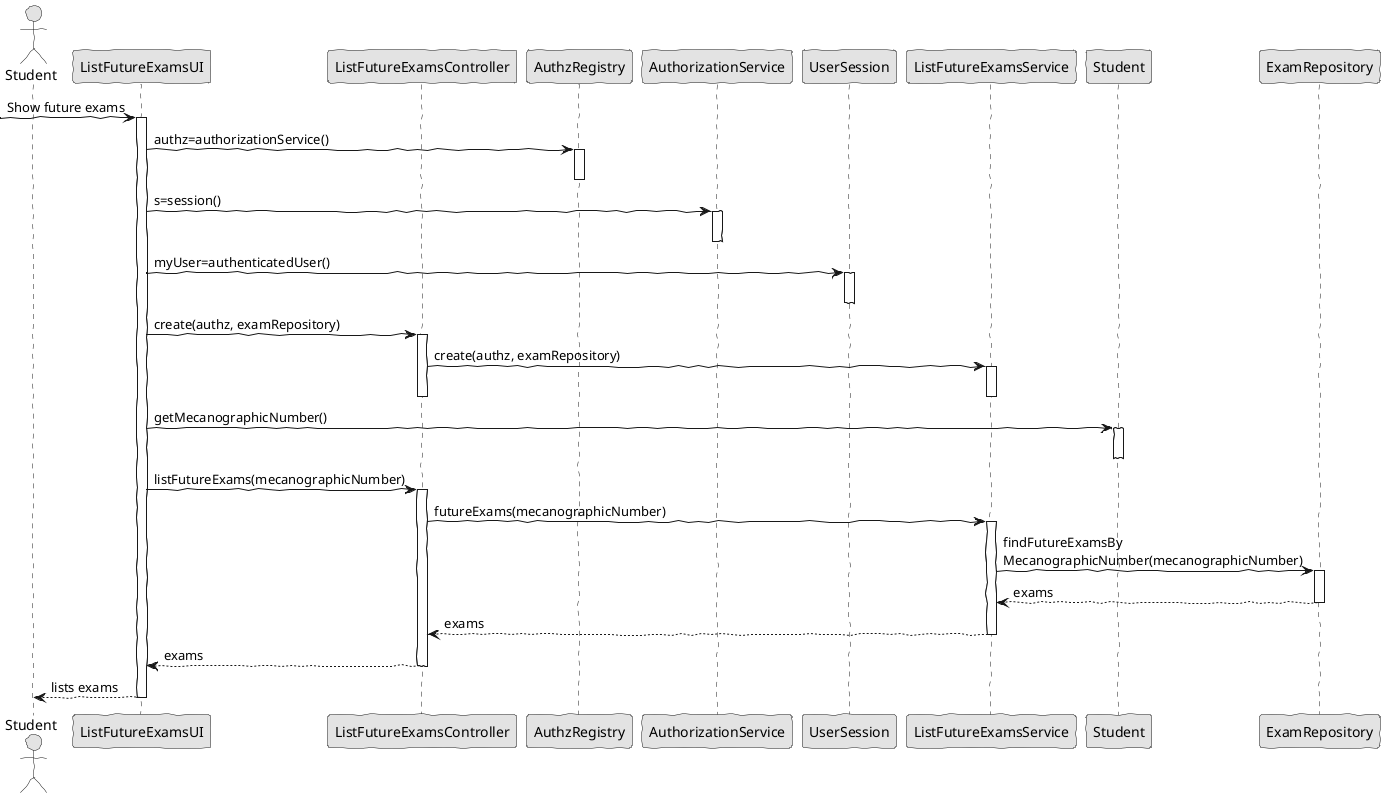 @startuml
'http://plantuml.com/skinparam.html
skinparam handwritten true
skinparam monochrome true
skinparam packageStyle rect
skinparam defaultFontName FG Virgil
skinparam shadowing false

actor Student as Actor
participant ListFutureExamsUI as UI
participant ListFutureExamsController as Controller
participant AuthzRegistry as AuthzRes
participant AuthorizationService as AuthzSvc
participant UserSession as UserS
participant ListFutureExamsService as Service
participant Student as Student
participant ExamRepository as Repo

-> UI: Show future exams
activate UI
    UI -> AuthzRes : authz=authorizationService()
    activate AuthzRes
    deactivate AuthzRes
    UI -> AuthzSvc : s=session()
    activate AuthzSvc
    deactivate AuthzSvc
    UI -> UserS : myUser=authenticatedUser()
    activate UserS
    deactivate UserS

    UI -> Controller: create(authz, examRepository)
    activate Controller
        Controller -> Service : create(authz, examRepository)
        activate Service
        deactivate Service
    deactivate Controller
    UI -> Student : getMecanographicNumber()
    activate Student
    deactivate Student
    UI -> Controller: listFutureExams(mecanographicNumber)

    activate Controller
        Controller -> Service: futureExams(mecanographicNumber)

        activate Service
            Service -> Repo: findFutureExamsBy\nMecanographicNumber(mecanographicNumber)
            activate Repo
            Repo --> Service : exams
            deactivate Repo
            Service --> Controller : exams
        deactivate Service

        Controller --> UI: exams
    deactivate Controller

        UI-->Actor: lists exams
deactivate UI
@enduml